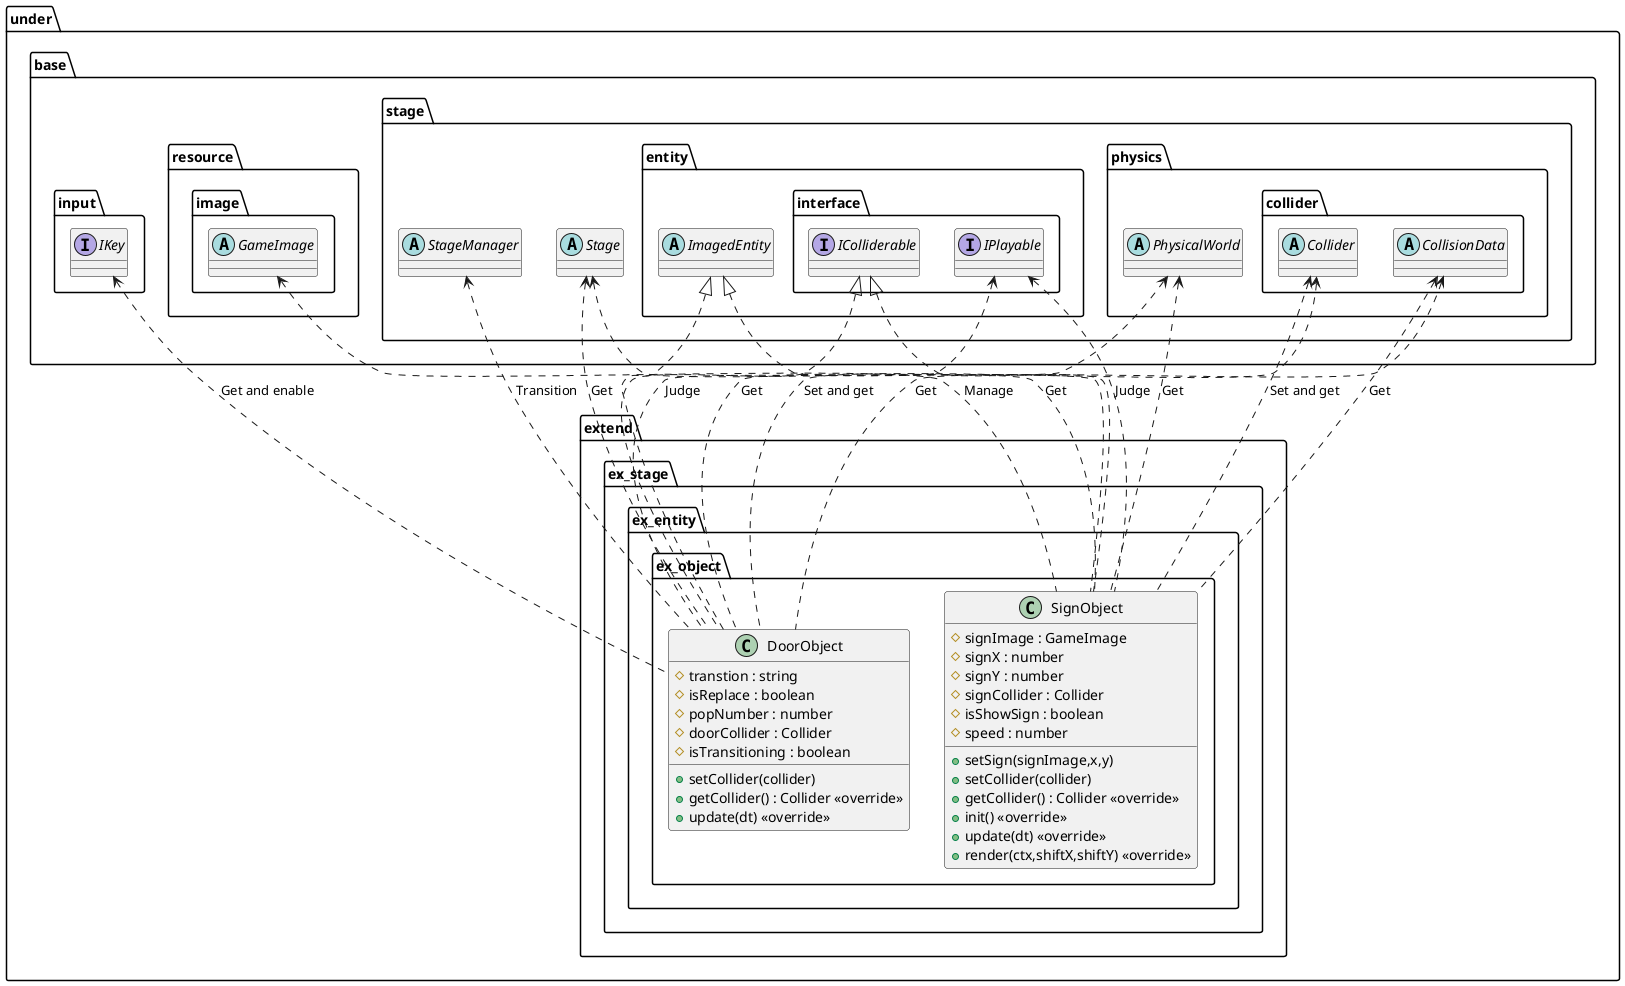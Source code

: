 @startuml EntityExtendObject
package under {
    package extend {
        package ex_stage {
            package ex_entity {
                package ex_object {
                    class DoorObject {
                        #transtion : string
                        #isReplace : boolean
                        #popNumber : number
                        #doorCollider : Collider
                        #isTransitioning : boolean
                        +setCollider(collider)
                        +getCollider() : Collider <<override>>
                        +update(dt) <<override>>
                    }
                    class SignObject {
                        #signImage : GameImage
                        #signX : number
                        #signY : number
                        #signCollider : Collider
                        #isShowSign : boolean
                        #speed : number
                        +setSign(signImage,x,y)
                        +setCollider(collider)
                        +getCollider() : Collider <<override>>
                        +init() <<override>>
                        +update(dt) <<override>>
                        +render(ctx,shiftX,shiftY) <<override>>
                    }
                }
            }
        }
    }
}

package under {
    package base {
        package input {
            interface IKey
        }
        package resource {
            package image {
                abstract GameImage
            }
        }
        package stage {
            abstract Stage
            abstract StageManager
            package entity {
                abstract ImagedEntity
                package interface {
                    interface IPlayable
                    interface IColliderable
                }
            }
            package physics {
                abstract PhysicalWorld
                package collider {
                    abstract Collider
                    abstract CollisionData
                }
            }
        }
    }
}

Collider <.. DoorObject : Set and get
IKey <.. DoorObject : Get and enable
StageManager <.. DoorObject : Transition
Stage <.. DoorObject : Get
PhysicalWorld <.. DoorObject : Get
CollisionData <.. DoorObject : Get
IPlayable <.. DoorObject : Judge

Collider <.. SignObject : Set and get
GameImage <.. SignObject : Manage
Stage <.. SignObject : Get
PhysicalWorld <.. SignObject : Get
CollisionData <.. SignObject : Get
IPlayable <.. SignObject : Judge

ImagedEntity <|.. DoorObject
IColliderable <|.. DoorObject
ImagedEntity <|.. SignObject
IColliderable <|.. SignObject

@enduml
